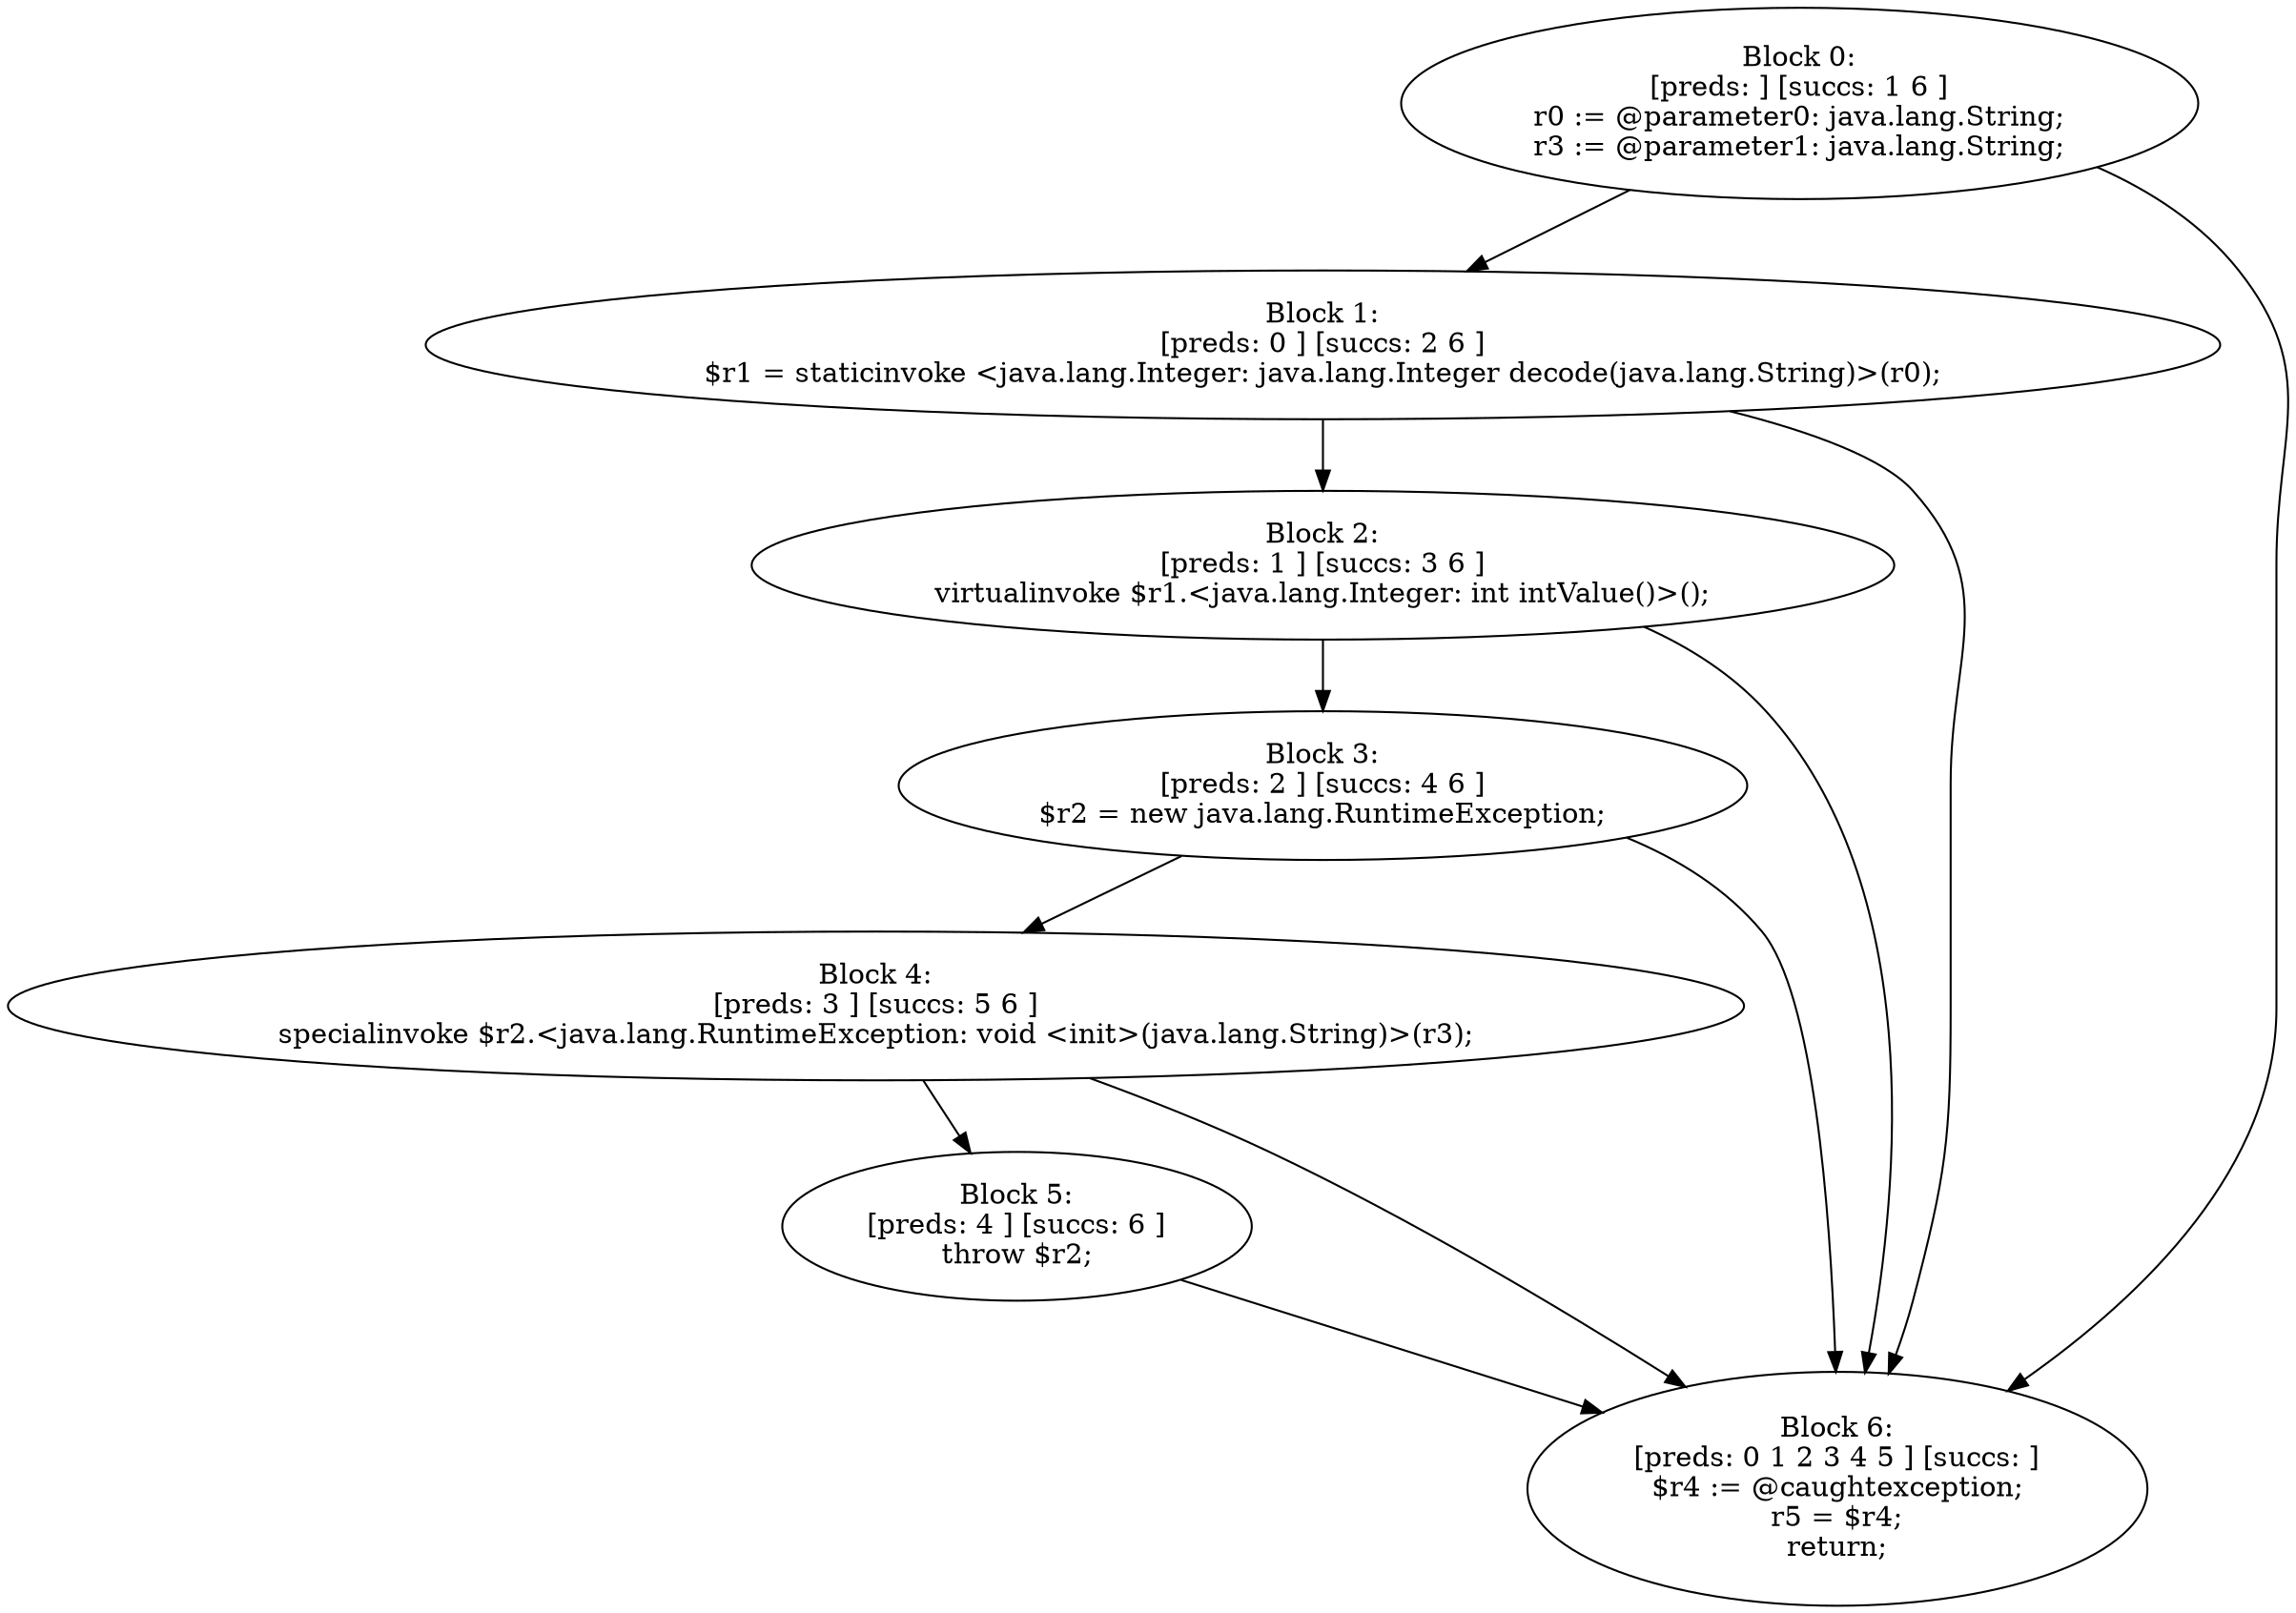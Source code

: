 digraph "unitGraph" {
    "Block 0:
[preds: ] [succs: 1 6 ]
r0 := @parameter0: java.lang.String;
r3 := @parameter1: java.lang.String;
"
    "Block 1:
[preds: 0 ] [succs: 2 6 ]
$r1 = staticinvoke <java.lang.Integer: java.lang.Integer decode(java.lang.String)>(r0);
"
    "Block 2:
[preds: 1 ] [succs: 3 6 ]
virtualinvoke $r1.<java.lang.Integer: int intValue()>();
"
    "Block 3:
[preds: 2 ] [succs: 4 6 ]
$r2 = new java.lang.RuntimeException;
"
    "Block 4:
[preds: 3 ] [succs: 5 6 ]
specialinvoke $r2.<java.lang.RuntimeException: void <init>(java.lang.String)>(r3);
"
    "Block 5:
[preds: 4 ] [succs: 6 ]
throw $r2;
"
    "Block 6:
[preds: 0 1 2 3 4 5 ] [succs: ]
$r4 := @caughtexception;
r5 = $r4;
return;
"
    "Block 0:
[preds: ] [succs: 1 6 ]
r0 := @parameter0: java.lang.String;
r3 := @parameter1: java.lang.String;
"->"Block 1:
[preds: 0 ] [succs: 2 6 ]
$r1 = staticinvoke <java.lang.Integer: java.lang.Integer decode(java.lang.String)>(r0);
";
    "Block 0:
[preds: ] [succs: 1 6 ]
r0 := @parameter0: java.lang.String;
r3 := @parameter1: java.lang.String;
"->"Block 6:
[preds: 0 1 2 3 4 5 ] [succs: ]
$r4 := @caughtexception;
r5 = $r4;
return;
";
    "Block 1:
[preds: 0 ] [succs: 2 6 ]
$r1 = staticinvoke <java.lang.Integer: java.lang.Integer decode(java.lang.String)>(r0);
"->"Block 2:
[preds: 1 ] [succs: 3 6 ]
virtualinvoke $r1.<java.lang.Integer: int intValue()>();
";
    "Block 1:
[preds: 0 ] [succs: 2 6 ]
$r1 = staticinvoke <java.lang.Integer: java.lang.Integer decode(java.lang.String)>(r0);
"->"Block 6:
[preds: 0 1 2 3 4 5 ] [succs: ]
$r4 := @caughtexception;
r5 = $r4;
return;
";
    "Block 2:
[preds: 1 ] [succs: 3 6 ]
virtualinvoke $r1.<java.lang.Integer: int intValue()>();
"->"Block 3:
[preds: 2 ] [succs: 4 6 ]
$r2 = new java.lang.RuntimeException;
";
    "Block 2:
[preds: 1 ] [succs: 3 6 ]
virtualinvoke $r1.<java.lang.Integer: int intValue()>();
"->"Block 6:
[preds: 0 1 2 3 4 5 ] [succs: ]
$r4 := @caughtexception;
r5 = $r4;
return;
";
    "Block 3:
[preds: 2 ] [succs: 4 6 ]
$r2 = new java.lang.RuntimeException;
"->"Block 4:
[preds: 3 ] [succs: 5 6 ]
specialinvoke $r2.<java.lang.RuntimeException: void <init>(java.lang.String)>(r3);
";
    "Block 3:
[preds: 2 ] [succs: 4 6 ]
$r2 = new java.lang.RuntimeException;
"->"Block 6:
[preds: 0 1 2 3 4 5 ] [succs: ]
$r4 := @caughtexception;
r5 = $r4;
return;
";
    "Block 4:
[preds: 3 ] [succs: 5 6 ]
specialinvoke $r2.<java.lang.RuntimeException: void <init>(java.lang.String)>(r3);
"->"Block 5:
[preds: 4 ] [succs: 6 ]
throw $r2;
";
    "Block 4:
[preds: 3 ] [succs: 5 6 ]
specialinvoke $r2.<java.lang.RuntimeException: void <init>(java.lang.String)>(r3);
"->"Block 6:
[preds: 0 1 2 3 4 5 ] [succs: ]
$r4 := @caughtexception;
r5 = $r4;
return;
";
    "Block 5:
[preds: 4 ] [succs: 6 ]
throw $r2;
"->"Block 6:
[preds: 0 1 2 3 4 5 ] [succs: ]
$r4 := @caughtexception;
r5 = $r4;
return;
";
}

